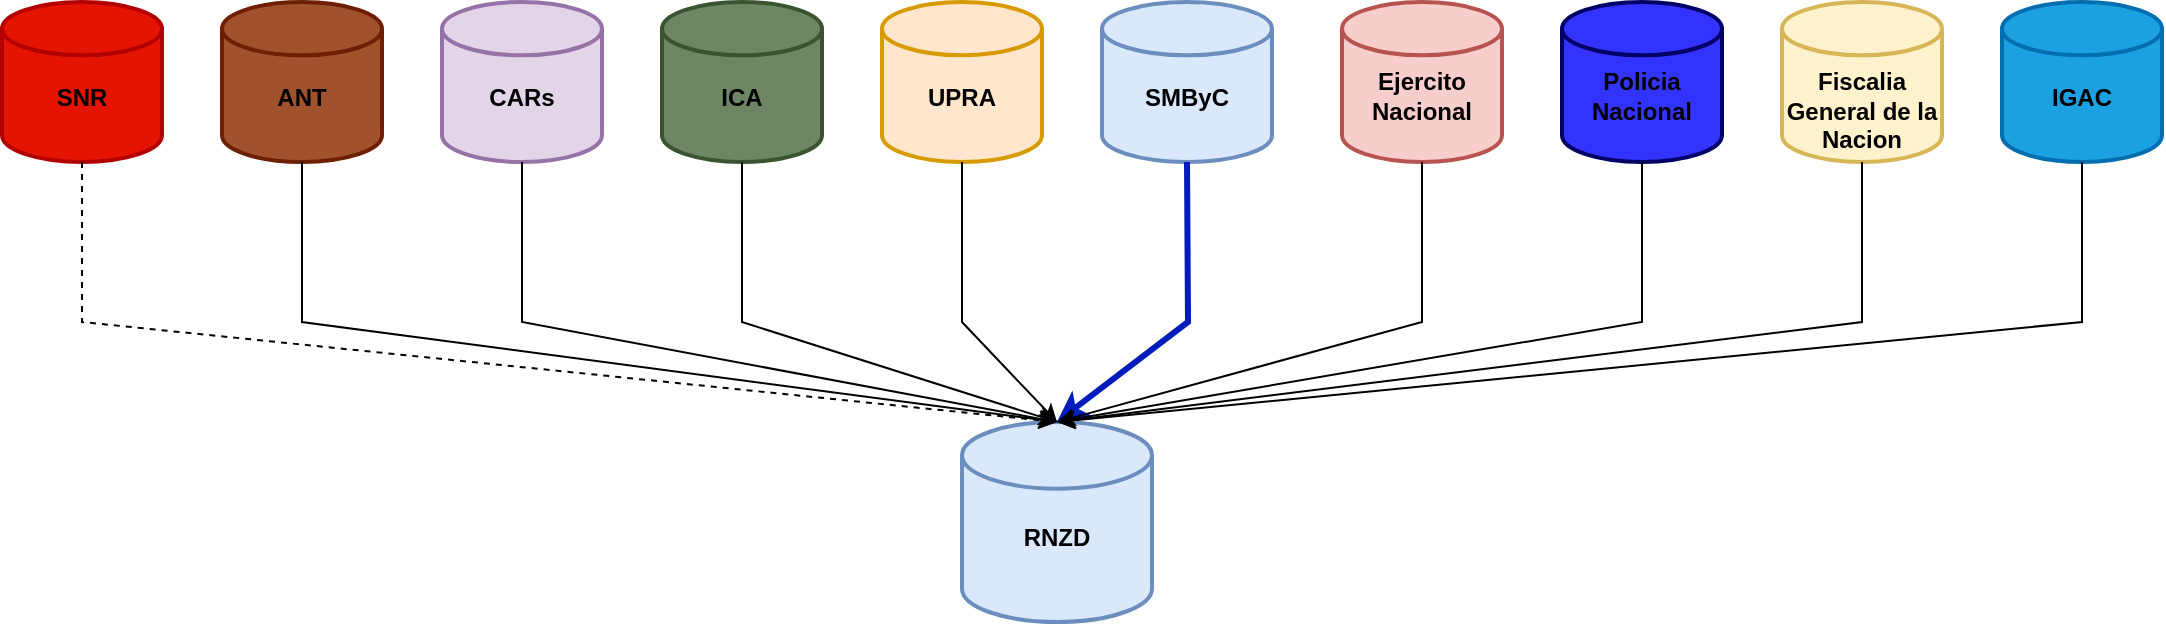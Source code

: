 <mxfile version="23.1.5" type="github" pages="2">
  <diagram name="Fuentes-Informacion-RNZD" id="e-QfBbiG9tp6B0nzcdnJ">
    <mxGraphModel dx="1997" dy="597" grid="1" gridSize="10" guides="1" tooltips="1" connect="1" arrows="1" fold="1" page="1" pageScale="1" pageWidth="850" pageHeight="1100" math="0" shadow="0">
      <root>
        <mxCell id="0" />
        <mxCell id="1" parent="0" />
        <mxCell id="VlQ0VOd02gV6RQDVFuQx-1" value="&lt;b&gt;&lt;br&gt;RNZD&lt;/b&gt;" style="strokeWidth=2;html=1;shape=mxgraph.flowchart.database;whiteSpace=wrap;fillColor=#dae8fc;strokeColor=#6c8ebf;" vertex="1" parent="1">
          <mxGeometry x="410" y="410" width="95" height="100" as="geometry" />
        </mxCell>
        <mxCell id="VlQ0VOd02gV6RQDVFuQx-2" value="&lt;b&gt;&lt;br&gt;SMByC&lt;/b&gt;" style="strokeWidth=2;html=1;shape=mxgraph.flowchart.database;whiteSpace=wrap;fillColor=#dae8fc;strokeColor=#6c8ebf;" vertex="1" parent="1">
          <mxGeometry x="480" y="200" width="85" height="80" as="geometry" />
        </mxCell>
        <mxCell id="VlQ0VOd02gV6RQDVFuQx-3" value="&lt;b&gt;&lt;font color=&quot;#000000&quot;&gt;&lt;br&gt;ANT&lt;/font&gt;&lt;/b&gt;" style="strokeWidth=2;html=1;shape=mxgraph.flowchart.database;whiteSpace=wrap;fillColor=#a0522d;fontColor=#ffffff;strokeColor=#6D1F00;" vertex="1" parent="1">
          <mxGeometry x="40" y="200" width="80" height="80" as="geometry" />
        </mxCell>
        <mxCell id="VlQ0VOd02gV6RQDVFuQx-4" value="&lt;b&gt;&lt;br&gt;CARs&lt;/b&gt;" style="strokeWidth=2;html=1;shape=mxgraph.flowchart.database;whiteSpace=wrap;fillColor=#e1d5e7;strokeColor=#9673a6;" vertex="1" parent="1">
          <mxGeometry x="150" y="200" width="80" height="80" as="geometry" />
        </mxCell>
        <mxCell id="VlQ0VOd02gV6RQDVFuQx-5" value="&lt;b&gt;&lt;font color=&quot;#000000&quot;&gt;&lt;br&gt;ICA&lt;/font&gt;&lt;/b&gt;" style="strokeWidth=2;html=1;shape=mxgraph.flowchart.database;whiteSpace=wrap;fillColor=#6d8764;fontColor=#ffffff;strokeColor=#3A5431;" vertex="1" parent="1">
          <mxGeometry x="260" y="200" width="80" height="80" as="geometry" />
        </mxCell>
        <mxCell id="VlQ0VOd02gV6RQDVFuQx-6" value="&lt;b&gt;&lt;br&gt;UPRA&lt;/b&gt;" style="strokeWidth=2;html=1;shape=mxgraph.flowchart.database;whiteSpace=wrap;fillColor=#ffe6cc;strokeColor=#d79b00;" vertex="1" parent="1">
          <mxGeometry x="370" y="200" width="80" height="80" as="geometry" />
        </mxCell>
        <mxCell id="VlQ0VOd02gV6RQDVFuQx-7" value="&lt;b&gt;&lt;br&gt;Ejercito Nacional&lt;/b&gt;" style="strokeWidth=2;html=1;shape=mxgraph.flowchart.database;whiteSpace=wrap;fillColor=#f8cecc;strokeColor=#b85450;" vertex="1" parent="1">
          <mxGeometry x="600" y="200" width="80" height="80" as="geometry" />
        </mxCell>
        <mxCell id="VlQ0VOd02gV6RQDVFuQx-8" value="&lt;b&gt;&lt;font color=&quot;#000000&quot;&gt;&lt;br&gt;Policia Nacional&lt;/font&gt;&lt;/b&gt;" style="strokeWidth=2;html=1;shape=mxgraph.flowchart.database;whiteSpace=wrap;fillColor=#3333FF;strokeColor=#000066;fontColor=#ffffff;" vertex="1" parent="1">
          <mxGeometry x="710" y="200" width="80" height="80" as="geometry" />
        </mxCell>
        <mxCell id="VlQ0VOd02gV6RQDVFuQx-9" value="&lt;b&gt;&lt;br&gt;&lt;br&gt;Fiscalia General de la Nacion&lt;/b&gt;" style="strokeWidth=2;html=1;shape=mxgraph.flowchart.database;whiteSpace=wrap;fillColor=#fff2cc;strokeColor=#d6b656;" vertex="1" parent="1">
          <mxGeometry x="820" y="200" width="80" height="80" as="geometry" />
        </mxCell>
        <mxCell id="VlQ0VOd02gV6RQDVFuQx-10" value="&lt;b&gt;&lt;font color=&quot;#000000&quot;&gt;&lt;br&gt;IGAC&lt;/font&gt;&lt;/b&gt;" style="strokeWidth=2;html=1;shape=mxgraph.flowchart.database;whiteSpace=wrap;fillColor=#1ba1e2;fontColor=#ffffff;strokeColor=#006EAF;" vertex="1" parent="1">
          <mxGeometry x="930" y="200" width="80" height="80" as="geometry" />
        </mxCell>
        <mxCell id="VlQ0VOd02gV6RQDVFuQx-11" value="" style="endArrow=classic;html=1;rounded=0;exitX=0.5;exitY=1;exitDx=0;exitDy=0;exitPerimeter=0;entryX=0.5;entryY=0;entryDx=0;entryDy=0;entryPerimeter=0;strokeWidth=3;fillColor=#0050ef;strokeColor=#001DBC;" edge="1" parent="1" source="VlQ0VOd02gV6RQDVFuQx-2" target="VlQ0VOd02gV6RQDVFuQx-1">
          <mxGeometry width="50" height="50" relative="1" as="geometry">
            <mxPoint x="400" y="460" as="sourcePoint" />
            <mxPoint x="450" y="410" as="targetPoint" />
            <Array as="points">
              <mxPoint x="523" y="360" />
            </Array>
          </mxGeometry>
        </mxCell>
        <mxCell id="VlQ0VOd02gV6RQDVFuQx-12" value="" style="endArrow=classic;html=1;rounded=0;exitX=0.5;exitY=1;exitDx=0;exitDy=0;exitPerimeter=0;entryX=0.5;entryY=0;entryDx=0;entryDy=0;entryPerimeter=0;" edge="1" parent="1" source="VlQ0VOd02gV6RQDVFuQx-6" target="VlQ0VOd02gV6RQDVFuQx-1">
          <mxGeometry width="50" height="50" relative="1" as="geometry">
            <mxPoint x="380" y="330" as="sourcePoint" />
            <mxPoint x="380" y="470" as="targetPoint" />
            <Array as="points">
              <mxPoint x="410" y="360" />
            </Array>
          </mxGeometry>
        </mxCell>
        <mxCell id="VlQ0VOd02gV6RQDVFuQx-13" value="" style="endArrow=classic;html=1;rounded=0;exitX=0.5;exitY=1;exitDx=0;exitDy=0;exitPerimeter=0;entryX=0.5;entryY=0;entryDx=0;entryDy=0;entryPerimeter=0;" edge="1" parent="1" source="VlQ0VOd02gV6RQDVFuQx-5" target="VlQ0VOd02gV6RQDVFuQx-1">
          <mxGeometry width="50" height="50" relative="1" as="geometry">
            <mxPoint x="300" y="320" as="sourcePoint" />
            <mxPoint x="470" y="420" as="targetPoint" />
            <Array as="points">
              <mxPoint x="300" y="360" />
            </Array>
          </mxGeometry>
        </mxCell>
        <mxCell id="VlQ0VOd02gV6RQDVFuQx-14" value="" style="endArrow=classic;html=1;rounded=0;exitX=0.5;exitY=1;exitDx=0;exitDy=0;exitPerimeter=0;entryX=0.5;entryY=0;entryDx=0;entryDy=0;entryPerimeter=0;" edge="1" parent="1" source="VlQ0VOd02gV6RQDVFuQx-4" target="VlQ0VOd02gV6RQDVFuQx-1">
          <mxGeometry width="50" height="50" relative="1" as="geometry">
            <mxPoint x="189.5" y="320" as="sourcePoint" />
            <mxPoint x="189.5" y="460" as="targetPoint" />
            <Array as="points">
              <mxPoint x="190" y="360" />
            </Array>
          </mxGeometry>
        </mxCell>
        <mxCell id="VlQ0VOd02gV6RQDVFuQx-15" value="" style="endArrow=classic;html=1;rounded=0;exitX=0.5;exitY=1;exitDx=0;exitDy=0;exitPerimeter=0;entryX=0.5;entryY=0;entryDx=0;entryDy=0;entryPerimeter=0;" edge="1" parent="1" source="VlQ0VOd02gV6RQDVFuQx-3" target="VlQ0VOd02gV6RQDVFuQx-1">
          <mxGeometry width="50" height="50" relative="1" as="geometry">
            <mxPoint x="79.5" y="330" as="sourcePoint" />
            <mxPoint x="79.5" y="470" as="targetPoint" />
            <Array as="points">
              <mxPoint x="80" y="360" />
            </Array>
          </mxGeometry>
        </mxCell>
        <mxCell id="VlQ0VOd02gV6RQDVFuQx-16" value="" style="endArrow=classic;html=1;rounded=0;exitX=0.5;exitY=1;exitDx=0;exitDy=0;exitPerimeter=0;entryX=0.5;entryY=0;entryDx=0;entryDy=0;entryPerimeter=0;" edge="1" parent="1" source="VlQ0VOd02gV6RQDVFuQx-7" target="VlQ0VOd02gV6RQDVFuQx-1">
          <mxGeometry width="50" height="50" relative="1" as="geometry">
            <mxPoint x="573" y="330" as="sourcePoint" />
            <mxPoint x="573" y="470" as="targetPoint" />
            <Array as="points">
              <mxPoint x="640" y="360" />
            </Array>
          </mxGeometry>
        </mxCell>
        <mxCell id="VlQ0VOd02gV6RQDVFuQx-17" value="" style="endArrow=classic;html=1;rounded=0;exitX=0.5;exitY=1;exitDx=0;exitDy=0;exitPerimeter=0;entryX=0.5;entryY=0;entryDx=0;entryDy=0;entryPerimeter=0;" edge="1" parent="1" source="VlQ0VOd02gV6RQDVFuQx-8" target="VlQ0VOd02gV6RQDVFuQx-1">
          <mxGeometry width="50" height="50" relative="1" as="geometry">
            <mxPoint x="750" y="320" as="sourcePoint" />
            <mxPoint x="750" y="460" as="targetPoint" />
            <Array as="points">
              <mxPoint x="750" y="360" />
            </Array>
          </mxGeometry>
        </mxCell>
        <mxCell id="VlQ0VOd02gV6RQDVFuQx-18" value="" style="endArrow=classic;html=1;rounded=0;exitX=0.5;exitY=1;exitDx=0;exitDy=0;exitPerimeter=0;entryX=0.5;entryY=0;entryDx=0;entryDy=0;entryPerimeter=0;" edge="1" parent="1" source="VlQ0VOd02gV6RQDVFuQx-9" target="VlQ0VOd02gV6RQDVFuQx-1">
          <mxGeometry width="50" height="50" relative="1" as="geometry">
            <mxPoint x="879.5" y="310" as="sourcePoint" />
            <mxPoint x="879.5" y="450" as="targetPoint" />
            <Array as="points">
              <mxPoint x="860" y="360" />
            </Array>
          </mxGeometry>
        </mxCell>
        <mxCell id="VlQ0VOd02gV6RQDVFuQx-19" value="" style="endArrow=classic;html=1;rounded=0;exitX=0.5;exitY=1;exitDx=0;exitDy=0;exitPerimeter=0;entryX=0.5;entryY=0;entryDx=0;entryDy=0;entryPerimeter=0;" edge="1" parent="1" source="VlQ0VOd02gV6RQDVFuQx-10" target="VlQ0VOd02gV6RQDVFuQx-1">
          <mxGeometry width="50" height="50" relative="1" as="geometry">
            <mxPoint x="989.5" y="310" as="sourcePoint" />
            <mxPoint x="989.5" y="450" as="targetPoint" />
            <Array as="points">
              <mxPoint x="970" y="360" />
            </Array>
          </mxGeometry>
        </mxCell>
        <mxCell id="VlQ0VOd02gV6RQDVFuQx-38" value="&lt;br&gt;&lt;b&gt;&lt;font color=&quot;#000000&quot;&gt;SNR&lt;/font&gt;&lt;/b&gt;" style="strokeWidth=2;html=1;shape=mxgraph.flowchart.database;whiteSpace=wrap;fillColor=#e51400;fontColor=#ffffff;strokeColor=#B20000;" vertex="1" parent="1">
          <mxGeometry x="-70" y="200" width="80" height="80" as="geometry" />
        </mxCell>
        <mxCell id="VlQ0VOd02gV6RQDVFuQx-39" value="" style="endArrow=classic;html=1;rounded=0;exitX=0.5;exitY=1;exitDx=0;exitDy=0;exitPerimeter=0;dashed=1;entryX=0.5;entryY=0;entryDx=0;entryDy=0;entryPerimeter=0;" edge="1" parent="1" source="VlQ0VOd02gV6RQDVFuQx-38" target="VlQ0VOd02gV6RQDVFuQx-1">
          <mxGeometry width="50" height="50" relative="1" as="geometry">
            <mxPoint x="-80" y="390" as="sourcePoint" />
            <mxPoint x="470" y="420" as="targetPoint" />
            <Array as="points">
              <mxPoint x="-30" y="360" />
            </Array>
          </mxGeometry>
        </mxCell>
      </root>
    </mxGraphModel>
  </diagram>
  <diagram id="pPpRx3gP8XtxqKereGbG" name="Schemas-RNZD">
    <mxGraphModel dx="1434" dy="746" grid="1" gridSize="10" guides="1" tooltips="1" connect="1" arrows="1" fold="1" page="1" pageScale="1" pageWidth="850" pageHeight="1100" math="0" shadow="0">
      <root>
        <mxCell id="0" />
        <mxCell id="1" parent="0" />
        <mxCell id="hYwrYxQU-nUe-HuMrt9B-1" value="&lt;b&gt;ANT&lt;/b&gt;" style="swimlane;fontStyle=0;childLayout=stackLayout;horizontal=1;startSize=26;fillColor=#a0522d;horizontalStack=0;resizeParent=1;resizeParentMax=0;resizeLast=0;collapsible=1;marginBottom=0;whiteSpace=wrap;html=1;fontColor=#ffffff;strokeColor=#6D1F00;" vertex="1" parent="1">
          <mxGeometry x="10" y="730" width="230" height="130" as="geometry" />
        </mxCell>
        <mxCell id="hYwrYxQU-nUe-HuMrt9B-2" value="&lt;b&gt;ID Proceso agrario&lt;/b&gt;: string" style="text;strokeColor=none;fillColor=none;align=left;verticalAlign=top;spacingLeft=4;spacingRight=4;overflow=hidden;rotatable=0;points=[[0,0.5],[1,0.5]];portConstraint=eastwest;whiteSpace=wrap;html=1;" vertex="1" parent="hYwrYxQU-nUe-HuMrt9B-1">
          <mxGeometry y="26" width="230" height="26" as="geometry" />
        </mxCell>
        <mxCell id="hYwrYxQU-nUe-HuMrt9B-3" value="Estado procesal: string" style="text;strokeColor=none;fillColor=none;align=left;verticalAlign=top;spacingLeft=4;spacingRight=4;overflow=hidden;rotatable=0;points=[[0,0.5],[1,0.5]];portConstraint=eastwest;whiteSpace=wrap;html=1;" vertex="1" parent="hYwrYxQU-nUe-HuMrt9B-1">
          <mxGeometry y="52" width="230" height="26" as="geometry" />
        </mxCell>
        <mxCell id="hYwrYxQU-nUe-HuMrt9B-4" value="Identificacion juridica del predio: string" style="text;strokeColor=none;fillColor=none;align=left;verticalAlign=top;spacingLeft=4;spacingRight=4;overflow=hidden;rotatable=0;points=[[0,0.5],[1,0.5]];portConstraint=eastwest;whiteSpace=wrap;html=1;" vertex="1" parent="hYwrYxQU-nUe-HuMrt9B-1">
          <mxGeometry y="78" width="230" height="26" as="geometry" />
        </mxCell>
        <mxCell id="hYwrYxQU-nUe-HuMrt9B-5" value="Identificacion intervinientes: string" style="text;strokeColor=none;fillColor=none;align=left;verticalAlign=top;spacingLeft=4;spacingRight=4;overflow=hidden;rotatable=0;points=[[0,0.5],[1,0.5]];portConstraint=eastwest;whiteSpace=wrap;html=1;" vertex="1" parent="hYwrYxQU-nUe-HuMrt9B-1">
          <mxGeometry y="104" width="230" height="26" as="geometry" />
        </mxCell>
      </root>
    </mxGraphModel>
  </diagram>
</mxfile>
